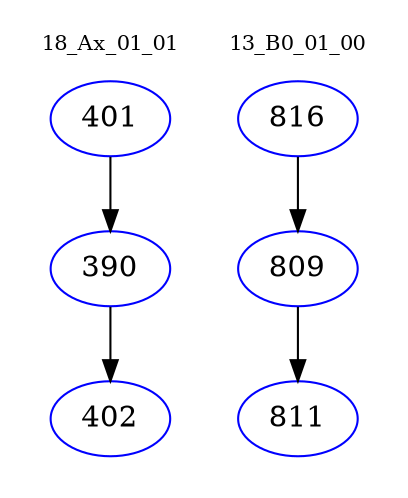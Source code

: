 digraph{
subgraph cluster_0 {
color = white
label = "18_Ax_01_01";
fontsize=10;
T0_401 [label="401", color="blue"]
T0_401 -> T0_390 [color="black"]
T0_390 [label="390", color="blue"]
T0_390 -> T0_402 [color="black"]
T0_402 [label="402", color="blue"]
}
subgraph cluster_1 {
color = white
label = "13_B0_01_00";
fontsize=10;
T1_816 [label="816", color="blue"]
T1_816 -> T1_809 [color="black"]
T1_809 [label="809", color="blue"]
T1_809 -> T1_811 [color="black"]
T1_811 [label="811", color="blue"]
}
}

